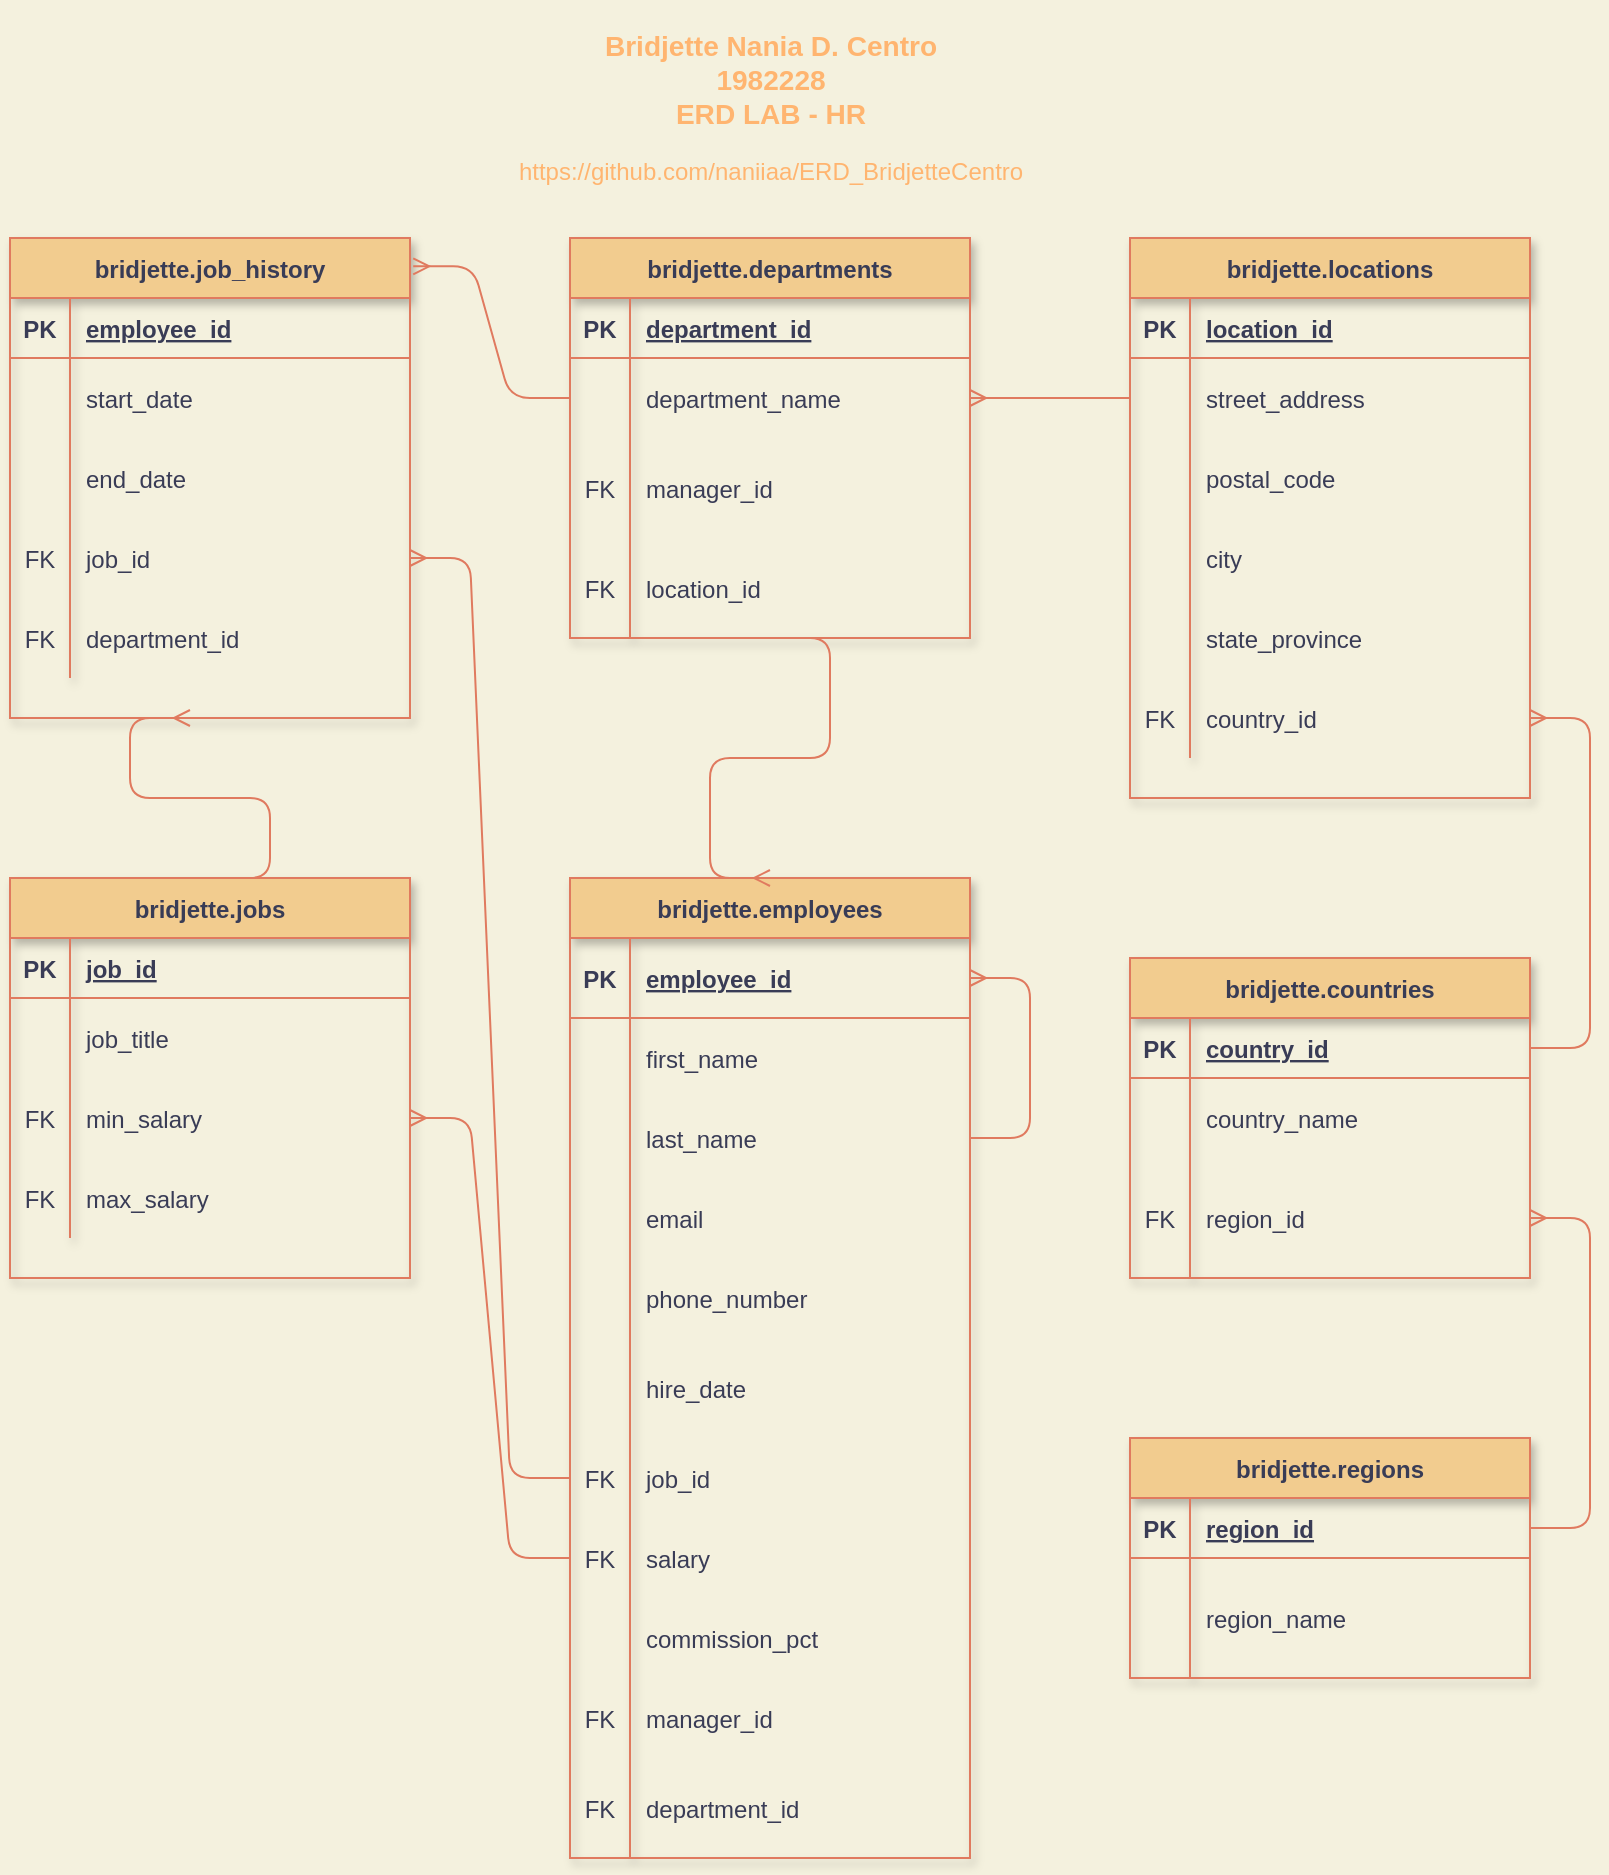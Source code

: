 <mxfile version="13.10.3" type="github">
  <diagram id="R2lEEEUBdFMjLlhIrx00" name="Page-1">
    <mxGraphModel dx="869" dy="560" grid="1" gridSize="10" guides="1" tooltips="1" connect="1" arrows="1" fold="1" page="1" pageScale="1" pageWidth="850" pageHeight="1100" background="#F4F1DE" math="0" shadow="0" extFonts="Permanent Marker^https://fonts.googleapis.com/css?family=Permanent+Marker">
      <root>
        <mxCell id="0" />
        <mxCell id="1" parent="0" />
        <mxCell id="-j8Pal5vwrXv2j625Mdl-33" value="bridjette.locations" style="shape=table;startSize=30;container=1;collapsible=1;childLayout=tableLayout;fixedRows=1;rowLines=0;fontStyle=1;align=center;resizeLast=1;shadow=1;fillColor=#F2CC8F;strokeColor=#E07A5F;fontColor=#393C56;" parent="1" vertex="1">
          <mxGeometry x="600" y="120" width="200" height="280" as="geometry" />
        </mxCell>
        <mxCell id="-j8Pal5vwrXv2j625Mdl-34" value="" style="shape=partialRectangle;collapsible=0;dropTarget=0;pointerEvents=0;fillColor=none;top=0;left=0;bottom=1;right=0;points=[[0,0.5],[1,0.5]];portConstraint=eastwest;strokeColor=#E07A5F;fontColor=#393C56;" parent="-j8Pal5vwrXv2j625Mdl-33" vertex="1">
          <mxGeometry y="30" width="200" height="30" as="geometry" />
        </mxCell>
        <mxCell id="-j8Pal5vwrXv2j625Mdl-35" value="PK" style="shape=partialRectangle;connectable=0;fillColor=none;top=0;left=0;bottom=0;right=0;fontStyle=1;overflow=hidden;strokeColor=#E07A5F;fontColor=#393C56;" parent="-j8Pal5vwrXv2j625Mdl-34" vertex="1">
          <mxGeometry width="30" height="30" as="geometry" />
        </mxCell>
        <mxCell id="-j8Pal5vwrXv2j625Mdl-36" value="location_id" style="shape=partialRectangle;connectable=0;fillColor=none;top=0;left=0;bottom=0;right=0;align=left;spacingLeft=6;fontStyle=5;overflow=hidden;strokeColor=#E07A5F;fontColor=#393C56;" parent="-j8Pal5vwrXv2j625Mdl-34" vertex="1">
          <mxGeometry x="30" width="170" height="30" as="geometry" />
        </mxCell>
        <mxCell id="-j8Pal5vwrXv2j625Mdl-37" value="" style="shape=partialRectangle;collapsible=0;dropTarget=0;pointerEvents=0;fillColor=none;top=0;left=0;bottom=0;right=0;points=[[0,0.5],[1,0.5]];portConstraint=eastwest;strokeColor=#E07A5F;fontColor=#393C56;" parent="-j8Pal5vwrXv2j625Mdl-33" vertex="1">
          <mxGeometry y="60" width="200" height="40" as="geometry" />
        </mxCell>
        <mxCell id="-j8Pal5vwrXv2j625Mdl-38" value="" style="shape=partialRectangle;connectable=0;fillColor=none;top=0;left=0;bottom=0;right=0;editable=1;overflow=hidden;strokeColor=#E07A5F;fontColor=#393C56;" parent="-j8Pal5vwrXv2j625Mdl-37" vertex="1">
          <mxGeometry width="30" height="40" as="geometry" />
        </mxCell>
        <mxCell id="-j8Pal5vwrXv2j625Mdl-39" value="street_address" style="shape=partialRectangle;connectable=0;fillColor=none;top=0;left=0;bottom=0;right=0;align=left;spacingLeft=6;overflow=hidden;strokeColor=#E07A5F;fontColor=#393C56;" parent="-j8Pal5vwrXv2j625Mdl-37" vertex="1">
          <mxGeometry x="30" width="170" height="40" as="geometry" />
        </mxCell>
        <mxCell id="-j8Pal5vwrXv2j625Mdl-40" value="" style="shape=partialRectangle;collapsible=0;dropTarget=0;pointerEvents=0;fillColor=none;top=0;left=0;bottom=0;right=0;points=[[0,0.5],[1,0.5]];portConstraint=eastwest;strokeColor=#E07A5F;fontColor=#393C56;" parent="-j8Pal5vwrXv2j625Mdl-33" vertex="1">
          <mxGeometry y="100" width="200" height="40" as="geometry" />
        </mxCell>
        <mxCell id="-j8Pal5vwrXv2j625Mdl-41" value="" style="shape=partialRectangle;connectable=0;fillColor=none;top=0;left=0;bottom=0;right=0;editable=1;overflow=hidden;strokeColor=#E07A5F;fontColor=#393C56;" parent="-j8Pal5vwrXv2j625Mdl-40" vertex="1">
          <mxGeometry width="30" height="40" as="geometry" />
        </mxCell>
        <mxCell id="-j8Pal5vwrXv2j625Mdl-42" value="postal_code" style="shape=partialRectangle;connectable=0;fillColor=none;top=0;left=0;bottom=0;right=0;align=left;spacingLeft=6;overflow=hidden;strokeColor=#E07A5F;fontColor=#393C56;" parent="-j8Pal5vwrXv2j625Mdl-40" vertex="1">
          <mxGeometry x="30" width="170" height="40" as="geometry" />
        </mxCell>
        <mxCell id="-j8Pal5vwrXv2j625Mdl-43" value="" style="shape=partialRectangle;collapsible=0;dropTarget=0;pointerEvents=0;fillColor=none;top=0;left=0;bottom=0;right=0;points=[[0,0.5],[1,0.5]];portConstraint=eastwest;strokeColor=#E07A5F;fontColor=#393C56;" parent="-j8Pal5vwrXv2j625Mdl-33" vertex="1">
          <mxGeometry y="140" width="200" height="40" as="geometry" />
        </mxCell>
        <mxCell id="-j8Pal5vwrXv2j625Mdl-44" value="" style="shape=partialRectangle;connectable=0;fillColor=none;top=0;left=0;bottom=0;right=0;editable=1;overflow=hidden;strokeColor=#E07A5F;fontColor=#393C56;" parent="-j8Pal5vwrXv2j625Mdl-43" vertex="1">
          <mxGeometry width="30" height="40" as="geometry" />
        </mxCell>
        <mxCell id="-j8Pal5vwrXv2j625Mdl-45" value="city" style="shape=partialRectangle;connectable=0;fillColor=none;top=0;left=0;bottom=0;right=0;align=left;spacingLeft=6;overflow=hidden;strokeColor=#E07A5F;fontColor=#393C56;" parent="-j8Pal5vwrXv2j625Mdl-43" vertex="1">
          <mxGeometry x="30" width="170" height="40" as="geometry" />
        </mxCell>
        <mxCell id="-j8Pal5vwrXv2j625Mdl-152" value="" style="shape=partialRectangle;collapsible=0;dropTarget=0;pointerEvents=0;fillColor=none;top=0;left=0;bottom=0;right=0;points=[[0,0.5],[1,0.5]];portConstraint=eastwest;strokeColor=#E07A5F;fontColor=#393C56;" parent="-j8Pal5vwrXv2j625Mdl-33" vertex="1">
          <mxGeometry y="180" width="200" height="40" as="geometry" />
        </mxCell>
        <mxCell id="-j8Pal5vwrXv2j625Mdl-153" value="" style="shape=partialRectangle;connectable=0;fillColor=none;top=0;left=0;bottom=0;right=0;editable=1;overflow=hidden;strokeColor=#E07A5F;fontColor=#393C56;" parent="-j8Pal5vwrXv2j625Mdl-152" vertex="1">
          <mxGeometry width="30" height="40" as="geometry" />
        </mxCell>
        <mxCell id="-j8Pal5vwrXv2j625Mdl-154" value="state_province" style="shape=partialRectangle;connectable=0;fillColor=none;top=0;left=0;bottom=0;right=0;align=left;spacingLeft=6;overflow=hidden;strokeColor=#E07A5F;fontColor=#393C56;" parent="-j8Pal5vwrXv2j625Mdl-152" vertex="1">
          <mxGeometry x="30" width="170" height="40" as="geometry" />
        </mxCell>
        <mxCell id="-j8Pal5vwrXv2j625Mdl-155" value="" style="shape=partialRectangle;collapsible=0;dropTarget=0;pointerEvents=0;fillColor=none;top=0;left=0;bottom=0;right=0;points=[[0,0.5],[1,0.5]];portConstraint=eastwest;strokeColor=#E07A5F;fontColor=#393C56;" parent="-j8Pal5vwrXv2j625Mdl-33" vertex="1">
          <mxGeometry y="220" width="200" height="40" as="geometry" />
        </mxCell>
        <mxCell id="-j8Pal5vwrXv2j625Mdl-156" value="FK" style="shape=partialRectangle;connectable=0;fillColor=none;top=0;left=0;bottom=0;right=0;editable=1;overflow=hidden;strokeColor=#E07A5F;fontColor=#393C56;" parent="-j8Pal5vwrXv2j625Mdl-155" vertex="1">
          <mxGeometry width="30" height="40" as="geometry" />
        </mxCell>
        <mxCell id="-j8Pal5vwrXv2j625Mdl-157" value="country_id" style="shape=partialRectangle;connectable=0;fillColor=none;top=0;left=0;bottom=0;right=0;align=left;spacingLeft=6;overflow=hidden;strokeColor=#E07A5F;fontColor=#393C56;" parent="-j8Pal5vwrXv2j625Mdl-155" vertex="1">
          <mxGeometry x="30" width="170" height="40" as="geometry" />
        </mxCell>
        <mxCell id="-j8Pal5vwrXv2j625Mdl-46" value="bridjette.countries" style="shape=table;startSize=30;container=1;collapsible=1;childLayout=tableLayout;fixedRows=1;rowLines=0;fontStyle=1;align=center;resizeLast=1;shadow=1;fillColor=#F2CC8F;strokeColor=#E07A5F;fontColor=#393C56;" parent="1" vertex="1">
          <mxGeometry x="600" y="480" width="200" height="160" as="geometry" />
        </mxCell>
        <mxCell id="-j8Pal5vwrXv2j625Mdl-47" value="" style="shape=partialRectangle;collapsible=0;dropTarget=0;pointerEvents=0;fillColor=none;top=0;left=0;bottom=1;right=0;points=[[0,0.5],[1,0.5]];portConstraint=eastwest;strokeColor=#E07A5F;fontColor=#393C56;" parent="-j8Pal5vwrXv2j625Mdl-46" vertex="1">
          <mxGeometry y="30" width="200" height="30" as="geometry" />
        </mxCell>
        <mxCell id="-j8Pal5vwrXv2j625Mdl-48" value="PK" style="shape=partialRectangle;connectable=0;fillColor=none;top=0;left=0;bottom=0;right=0;fontStyle=1;overflow=hidden;strokeColor=#E07A5F;fontColor=#393C56;" parent="-j8Pal5vwrXv2j625Mdl-47" vertex="1">
          <mxGeometry width="30" height="30" as="geometry" />
        </mxCell>
        <mxCell id="-j8Pal5vwrXv2j625Mdl-49" value="country_id" style="shape=partialRectangle;connectable=0;fillColor=none;top=0;left=0;bottom=0;right=0;align=left;spacingLeft=6;fontStyle=5;overflow=hidden;strokeColor=#E07A5F;fontColor=#393C56;" parent="-j8Pal5vwrXv2j625Mdl-47" vertex="1">
          <mxGeometry x="30" width="170" height="30" as="geometry" />
        </mxCell>
        <mxCell id="-j8Pal5vwrXv2j625Mdl-50" value="" style="shape=partialRectangle;collapsible=0;dropTarget=0;pointerEvents=0;fillColor=none;top=0;left=0;bottom=0;right=0;points=[[0,0.5],[1,0.5]];portConstraint=eastwest;strokeColor=#E07A5F;fontColor=#393C56;" parent="-j8Pal5vwrXv2j625Mdl-46" vertex="1">
          <mxGeometry y="60" width="200" height="40" as="geometry" />
        </mxCell>
        <mxCell id="-j8Pal5vwrXv2j625Mdl-51" value="" style="shape=partialRectangle;connectable=0;fillColor=none;top=0;left=0;bottom=0;right=0;editable=1;overflow=hidden;strokeColor=#E07A5F;fontColor=#393C56;" parent="-j8Pal5vwrXv2j625Mdl-50" vertex="1">
          <mxGeometry width="30" height="40" as="geometry" />
        </mxCell>
        <mxCell id="-j8Pal5vwrXv2j625Mdl-52" value="country_name" style="shape=partialRectangle;connectable=0;fillColor=none;top=0;left=0;bottom=0;right=0;align=left;spacingLeft=6;overflow=hidden;strokeColor=#E07A5F;fontColor=#393C56;" parent="-j8Pal5vwrXv2j625Mdl-50" vertex="1">
          <mxGeometry x="30" width="170" height="40" as="geometry" />
        </mxCell>
        <mxCell id="-j8Pal5vwrXv2j625Mdl-53" value="" style="shape=partialRectangle;collapsible=0;dropTarget=0;pointerEvents=0;fillColor=none;top=0;left=0;bottom=0;right=0;points=[[0,0.5],[1,0.5]];portConstraint=eastwest;strokeColor=#E07A5F;fontColor=#393C56;" parent="-j8Pal5vwrXv2j625Mdl-46" vertex="1">
          <mxGeometry y="100" width="200" height="60" as="geometry" />
        </mxCell>
        <mxCell id="-j8Pal5vwrXv2j625Mdl-54" value="FK" style="shape=partialRectangle;connectable=0;fillColor=none;top=0;left=0;bottom=0;right=0;editable=1;overflow=hidden;strokeColor=#E07A5F;fontColor=#393C56;" parent="-j8Pal5vwrXv2j625Mdl-53" vertex="1">
          <mxGeometry width="30" height="60" as="geometry" />
        </mxCell>
        <mxCell id="-j8Pal5vwrXv2j625Mdl-55" value="region_id" style="shape=partialRectangle;connectable=0;fillColor=none;top=0;left=0;bottom=0;right=0;align=left;spacingLeft=6;overflow=hidden;strokeColor=#E07A5F;fontColor=#393C56;" parent="-j8Pal5vwrXv2j625Mdl-53" vertex="1">
          <mxGeometry x="30" width="170" height="60" as="geometry" />
        </mxCell>
        <mxCell id="-j8Pal5vwrXv2j625Mdl-59" value="bridjette.regions" style="shape=table;startSize=30;container=1;collapsible=1;childLayout=tableLayout;fixedRows=1;rowLines=0;fontStyle=1;align=center;resizeLast=1;shadow=1;fillColor=#F2CC8F;strokeColor=#E07A5F;fontColor=#393C56;" parent="1" vertex="1">
          <mxGeometry x="600" y="720" width="200" height="120" as="geometry" />
        </mxCell>
        <mxCell id="-j8Pal5vwrXv2j625Mdl-60" value="" style="shape=partialRectangle;collapsible=0;dropTarget=0;pointerEvents=0;fillColor=none;top=0;left=0;bottom=1;right=0;points=[[0,0.5],[1,0.5]];portConstraint=eastwest;strokeColor=#E07A5F;fontColor=#393C56;" parent="-j8Pal5vwrXv2j625Mdl-59" vertex="1">
          <mxGeometry y="30" width="200" height="30" as="geometry" />
        </mxCell>
        <mxCell id="-j8Pal5vwrXv2j625Mdl-61" value="PK" style="shape=partialRectangle;connectable=0;fillColor=none;top=0;left=0;bottom=0;right=0;fontStyle=1;overflow=hidden;strokeColor=#E07A5F;fontColor=#393C56;" parent="-j8Pal5vwrXv2j625Mdl-60" vertex="1">
          <mxGeometry width="30" height="30" as="geometry" />
        </mxCell>
        <mxCell id="-j8Pal5vwrXv2j625Mdl-62" value="region_id" style="shape=partialRectangle;connectable=0;fillColor=none;top=0;left=0;bottom=0;right=0;align=left;spacingLeft=6;fontStyle=5;overflow=hidden;strokeColor=#E07A5F;fontColor=#393C56;" parent="-j8Pal5vwrXv2j625Mdl-60" vertex="1">
          <mxGeometry x="30" width="170" height="30" as="geometry" />
        </mxCell>
        <mxCell id="-j8Pal5vwrXv2j625Mdl-63" value="" style="shape=partialRectangle;collapsible=0;dropTarget=0;pointerEvents=0;fillColor=none;top=0;left=0;bottom=0;right=0;points=[[0,0.5],[1,0.5]];portConstraint=eastwest;strokeColor=#E07A5F;fontColor=#393C56;" parent="-j8Pal5vwrXv2j625Mdl-59" vertex="1">
          <mxGeometry y="60" width="200" height="60" as="geometry" />
        </mxCell>
        <mxCell id="-j8Pal5vwrXv2j625Mdl-64" value="" style="shape=partialRectangle;connectable=0;fillColor=none;top=0;left=0;bottom=0;right=0;editable=1;overflow=hidden;strokeColor=#E07A5F;fontColor=#393C56;" parent="-j8Pal5vwrXv2j625Mdl-63" vertex="1">
          <mxGeometry width="30" height="60" as="geometry" />
        </mxCell>
        <mxCell id="-j8Pal5vwrXv2j625Mdl-65" value="region_name" style="shape=partialRectangle;connectable=0;fillColor=none;top=0;left=0;bottom=0;right=0;align=left;spacingLeft=6;overflow=hidden;strokeColor=#E07A5F;fontColor=#393C56;" parent="-j8Pal5vwrXv2j625Mdl-63" vertex="1">
          <mxGeometry x="30" width="170" height="60" as="geometry" />
        </mxCell>
        <mxCell id="-j8Pal5vwrXv2j625Mdl-72" value="bridjette.job_history" style="shape=table;startSize=30;container=1;collapsible=1;childLayout=tableLayout;fixedRows=1;rowLines=0;fontStyle=1;align=center;resizeLast=1;shadow=1;fillColor=#F2CC8F;strokeColor=#E07A5F;fontColor=#393C56;" parent="1" vertex="1">
          <mxGeometry x="40" y="120" width="200" height="240" as="geometry" />
        </mxCell>
        <mxCell id="-j8Pal5vwrXv2j625Mdl-73" value="" style="shape=partialRectangle;collapsible=0;dropTarget=0;pointerEvents=0;fillColor=none;top=0;left=0;bottom=1;right=0;points=[[0,0.5],[1,0.5]];portConstraint=eastwest;strokeColor=#E07A5F;fontColor=#393C56;" parent="-j8Pal5vwrXv2j625Mdl-72" vertex="1">
          <mxGeometry y="30" width="200" height="30" as="geometry" />
        </mxCell>
        <mxCell id="-j8Pal5vwrXv2j625Mdl-74" value="PK" style="shape=partialRectangle;connectable=0;fillColor=none;top=0;left=0;bottom=0;right=0;fontStyle=1;overflow=hidden;strokeColor=#E07A5F;fontColor=#393C56;" parent="-j8Pal5vwrXv2j625Mdl-73" vertex="1">
          <mxGeometry width="30" height="30" as="geometry" />
        </mxCell>
        <mxCell id="-j8Pal5vwrXv2j625Mdl-75" value="employee_id" style="shape=partialRectangle;connectable=0;fillColor=none;top=0;left=0;bottom=0;right=0;align=left;spacingLeft=6;fontStyle=5;overflow=hidden;strokeColor=#E07A5F;fontColor=#393C56;" parent="-j8Pal5vwrXv2j625Mdl-73" vertex="1">
          <mxGeometry x="30" width="170" height="30" as="geometry" />
        </mxCell>
        <mxCell id="-j8Pal5vwrXv2j625Mdl-76" value="" style="shape=partialRectangle;collapsible=0;dropTarget=0;pointerEvents=0;fillColor=none;top=0;left=0;bottom=0;right=0;points=[[0,0.5],[1,0.5]];portConstraint=eastwest;strokeColor=#E07A5F;fontColor=#393C56;" parent="-j8Pal5vwrXv2j625Mdl-72" vertex="1">
          <mxGeometry y="60" width="200" height="40" as="geometry" />
        </mxCell>
        <mxCell id="-j8Pal5vwrXv2j625Mdl-77" value="" style="shape=partialRectangle;connectable=0;fillColor=none;top=0;left=0;bottom=0;right=0;editable=1;overflow=hidden;strokeColor=#E07A5F;fontColor=#393C56;" parent="-j8Pal5vwrXv2j625Mdl-76" vertex="1">
          <mxGeometry width="30" height="40" as="geometry" />
        </mxCell>
        <mxCell id="-j8Pal5vwrXv2j625Mdl-78" value="start_date" style="shape=partialRectangle;connectable=0;fillColor=none;top=0;left=0;bottom=0;right=0;align=left;spacingLeft=6;overflow=hidden;strokeColor=#E07A5F;fontColor=#393C56;" parent="-j8Pal5vwrXv2j625Mdl-76" vertex="1">
          <mxGeometry x="30" width="170" height="40" as="geometry" />
        </mxCell>
        <mxCell id="-j8Pal5vwrXv2j625Mdl-79" value="" style="shape=partialRectangle;collapsible=0;dropTarget=0;pointerEvents=0;fillColor=none;top=0;left=0;bottom=0;right=0;points=[[0,0.5],[1,0.5]];portConstraint=eastwest;strokeColor=#E07A5F;fontColor=#393C56;" parent="-j8Pal5vwrXv2j625Mdl-72" vertex="1">
          <mxGeometry y="100" width="200" height="40" as="geometry" />
        </mxCell>
        <mxCell id="-j8Pal5vwrXv2j625Mdl-80" value="" style="shape=partialRectangle;connectable=0;fillColor=none;top=0;left=0;bottom=0;right=0;editable=1;overflow=hidden;strokeColor=#E07A5F;fontColor=#393C56;" parent="-j8Pal5vwrXv2j625Mdl-79" vertex="1">
          <mxGeometry width="30" height="40" as="geometry" />
        </mxCell>
        <mxCell id="-j8Pal5vwrXv2j625Mdl-81" value="end_date" style="shape=partialRectangle;connectable=0;fillColor=none;top=0;left=0;bottom=0;right=0;align=left;spacingLeft=6;overflow=hidden;strokeColor=#E07A5F;fontColor=#393C56;" parent="-j8Pal5vwrXv2j625Mdl-79" vertex="1">
          <mxGeometry x="30" width="170" height="40" as="geometry" />
        </mxCell>
        <mxCell id="-j8Pal5vwrXv2j625Mdl-82" value="" style="shape=partialRectangle;collapsible=0;dropTarget=0;pointerEvents=0;fillColor=none;top=0;left=0;bottom=0;right=0;points=[[0,0.5],[1,0.5]];portConstraint=eastwest;strokeColor=#E07A5F;fontColor=#393C56;" parent="-j8Pal5vwrXv2j625Mdl-72" vertex="1">
          <mxGeometry y="140" width="200" height="40" as="geometry" />
        </mxCell>
        <mxCell id="-j8Pal5vwrXv2j625Mdl-83" value="FK" style="shape=partialRectangle;connectable=0;fillColor=none;top=0;left=0;bottom=0;right=0;editable=1;overflow=hidden;strokeColor=#E07A5F;fontColor=#393C56;" parent="-j8Pal5vwrXv2j625Mdl-82" vertex="1">
          <mxGeometry width="30" height="40" as="geometry" />
        </mxCell>
        <mxCell id="-j8Pal5vwrXv2j625Mdl-84" value="job_id" style="shape=partialRectangle;connectable=0;fillColor=none;top=0;left=0;bottom=0;right=0;align=left;spacingLeft=6;overflow=hidden;strokeColor=#E07A5F;fontColor=#393C56;" parent="-j8Pal5vwrXv2j625Mdl-82" vertex="1">
          <mxGeometry x="30" width="170" height="40" as="geometry" />
        </mxCell>
        <mxCell id="-j8Pal5vwrXv2j625Mdl-139" value="" style="shape=partialRectangle;collapsible=0;dropTarget=0;pointerEvents=0;fillColor=none;top=0;left=0;bottom=0;right=0;points=[[0,0.5],[1,0.5]];portConstraint=eastwest;strokeColor=#E07A5F;fontColor=#393C56;" parent="-j8Pal5vwrXv2j625Mdl-72" vertex="1">
          <mxGeometry y="180" width="200" height="40" as="geometry" />
        </mxCell>
        <mxCell id="-j8Pal5vwrXv2j625Mdl-140" value="FK" style="shape=partialRectangle;connectable=0;fillColor=none;top=0;left=0;bottom=0;right=0;editable=1;overflow=hidden;strokeColor=#E07A5F;fontColor=#393C56;" parent="-j8Pal5vwrXv2j625Mdl-139" vertex="1">
          <mxGeometry width="30" height="40" as="geometry" />
        </mxCell>
        <mxCell id="-j8Pal5vwrXv2j625Mdl-141" value="department_id" style="shape=partialRectangle;connectable=0;fillColor=none;top=0;left=0;bottom=0;right=0;align=left;spacingLeft=6;overflow=hidden;strokeColor=#E07A5F;fontColor=#393C56;" parent="-j8Pal5vwrXv2j625Mdl-139" vertex="1">
          <mxGeometry x="30" width="170" height="40" as="geometry" />
        </mxCell>
        <mxCell id="-j8Pal5vwrXv2j625Mdl-85" value="bridjette.employees" style="shape=table;startSize=30;container=1;collapsible=1;childLayout=tableLayout;fixedRows=1;rowLines=0;fontStyle=1;align=center;resizeLast=1;shadow=1;fillColor=#F2CC8F;strokeColor=#E07A5F;fontColor=#393C56;" parent="1" vertex="1">
          <mxGeometry x="320" y="440" width="200" height="490" as="geometry" />
        </mxCell>
        <mxCell id="-j8Pal5vwrXv2j625Mdl-86" value="" style="shape=partialRectangle;collapsible=0;dropTarget=0;pointerEvents=0;fillColor=none;top=0;left=0;bottom=1;right=0;points=[[0,0.5],[1,0.5]];portConstraint=eastwest;strokeColor=#E07A5F;fontColor=#393C56;" parent="-j8Pal5vwrXv2j625Mdl-85" vertex="1">
          <mxGeometry y="30" width="200" height="40" as="geometry" />
        </mxCell>
        <mxCell id="-j8Pal5vwrXv2j625Mdl-87" value="PK" style="shape=partialRectangle;connectable=0;fillColor=none;top=0;left=0;bottom=0;right=0;fontStyle=1;overflow=hidden;strokeColor=#E07A5F;fontColor=#393C56;" parent="-j8Pal5vwrXv2j625Mdl-86" vertex="1">
          <mxGeometry width="30" height="40" as="geometry" />
        </mxCell>
        <mxCell id="-j8Pal5vwrXv2j625Mdl-88" value="employee_id" style="shape=partialRectangle;connectable=0;fillColor=none;top=0;left=0;bottom=0;right=0;align=left;spacingLeft=6;fontStyle=5;overflow=hidden;strokeColor=#E07A5F;fontColor=#393C56;" parent="-j8Pal5vwrXv2j625Mdl-86" vertex="1">
          <mxGeometry x="30" width="170" height="40" as="geometry" />
        </mxCell>
        <mxCell id="-j8Pal5vwrXv2j625Mdl-89" value="" style="shape=partialRectangle;collapsible=0;dropTarget=0;pointerEvents=0;fillColor=none;top=0;left=0;bottom=0;right=0;points=[[0,0.5],[1,0.5]];portConstraint=eastwest;strokeColor=#E07A5F;fontColor=#393C56;" parent="-j8Pal5vwrXv2j625Mdl-85" vertex="1">
          <mxGeometry y="70" width="200" height="40" as="geometry" />
        </mxCell>
        <mxCell id="-j8Pal5vwrXv2j625Mdl-90" value="" style="shape=partialRectangle;connectable=0;fillColor=none;top=0;left=0;bottom=0;right=0;editable=1;overflow=hidden;strokeColor=#E07A5F;fontColor=#393C56;" parent="-j8Pal5vwrXv2j625Mdl-89" vertex="1">
          <mxGeometry width="30" height="40" as="geometry" />
        </mxCell>
        <mxCell id="-j8Pal5vwrXv2j625Mdl-91" value="first_name" style="shape=partialRectangle;connectable=0;fillColor=none;top=0;left=0;bottom=0;right=0;align=left;spacingLeft=6;overflow=hidden;strokeColor=#E07A5F;fontColor=#393C56;" parent="-j8Pal5vwrXv2j625Mdl-89" vertex="1">
          <mxGeometry x="30" width="170" height="40" as="geometry" />
        </mxCell>
        <mxCell id="-j8Pal5vwrXv2j625Mdl-92" value="" style="shape=partialRectangle;collapsible=0;dropTarget=0;pointerEvents=0;fillColor=none;top=0;left=0;bottom=0;right=0;points=[[0,0.5],[1,0.5]];portConstraint=eastwest;strokeColor=#E07A5F;fontColor=#393C56;" parent="-j8Pal5vwrXv2j625Mdl-85" vertex="1">
          <mxGeometry y="110" width="200" height="40" as="geometry" />
        </mxCell>
        <mxCell id="-j8Pal5vwrXv2j625Mdl-93" value="" style="shape=partialRectangle;connectable=0;fillColor=none;top=0;left=0;bottom=0;right=0;editable=1;overflow=hidden;strokeColor=#E07A5F;fontColor=#393C56;" parent="-j8Pal5vwrXv2j625Mdl-92" vertex="1">
          <mxGeometry width="30" height="40" as="geometry" />
        </mxCell>
        <mxCell id="-j8Pal5vwrXv2j625Mdl-94" value="last_name" style="shape=partialRectangle;connectable=0;fillColor=none;top=0;left=0;bottom=0;right=0;align=left;spacingLeft=6;overflow=hidden;strokeColor=#E07A5F;fontColor=#393C56;" parent="-j8Pal5vwrXv2j625Mdl-92" vertex="1">
          <mxGeometry x="30" width="170" height="40" as="geometry" />
        </mxCell>
        <mxCell id="-j8Pal5vwrXv2j625Mdl-95" value="" style="shape=partialRectangle;collapsible=0;dropTarget=0;pointerEvents=0;fillColor=none;top=0;left=0;bottom=0;right=0;points=[[0,0.5],[1,0.5]];portConstraint=eastwest;strokeColor=#E07A5F;fontColor=#393C56;" parent="-j8Pal5vwrXv2j625Mdl-85" vertex="1">
          <mxGeometry y="150" width="200" height="40" as="geometry" />
        </mxCell>
        <mxCell id="-j8Pal5vwrXv2j625Mdl-96" value="" style="shape=partialRectangle;connectable=0;fillColor=none;top=0;left=0;bottom=0;right=0;editable=1;overflow=hidden;strokeColor=#E07A5F;fontColor=#393C56;" parent="-j8Pal5vwrXv2j625Mdl-95" vertex="1">
          <mxGeometry width="30" height="40" as="geometry" />
        </mxCell>
        <mxCell id="-j8Pal5vwrXv2j625Mdl-97" value="email" style="shape=partialRectangle;connectable=0;fillColor=none;top=0;left=0;bottom=0;right=0;align=left;spacingLeft=6;overflow=hidden;strokeColor=#E07A5F;fontColor=#393C56;" parent="-j8Pal5vwrXv2j625Mdl-95" vertex="1">
          <mxGeometry x="30" width="170" height="40" as="geometry" />
        </mxCell>
        <mxCell id="-j8Pal5vwrXv2j625Mdl-158" value="" style="shape=partialRectangle;collapsible=0;dropTarget=0;pointerEvents=0;fillColor=none;top=0;left=0;bottom=0;right=0;points=[[0,0.5],[1,0.5]];portConstraint=eastwest;strokeColor=#E07A5F;fontColor=#393C56;" parent="-j8Pal5vwrXv2j625Mdl-85" vertex="1">
          <mxGeometry y="190" width="200" height="40" as="geometry" />
        </mxCell>
        <mxCell id="-j8Pal5vwrXv2j625Mdl-159" value="" style="shape=partialRectangle;connectable=0;fillColor=none;top=0;left=0;bottom=0;right=0;editable=1;overflow=hidden;strokeColor=#E07A5F;fontColor=#393C56;" parent="-j8Pal5vwrXv2j625Mdl-158" vertex="1">
          <mxGeometry width="30" height="40" as="geometry" />
        </mxCell>
        <mxCell id="-j8Pal5vwrXv2j625Mdl-160" value="phone_number" style="shape=partialRectangle;connectable=0;fillColor=none;top=0;left=0;bottom=0;right=0;align=left;spacingLeft=6;overflow=hidden;strokeColor=#E07A5F;fontColor=#393C56;" parent="-j8Pal5vwrXv2j625Mdl-158" vertex="1">
          <mxGeometry x="30" width="170" height="40" as="geometry" />
        </mxCell>
        <mxCell id="-j8Pal5vwrXv2j625Mdl-177" value="" style="shape=partialRectangle;collapsible=0;dropTarget=0;pointerEvents=0;fillColor=none;top=0;left=0;bottom=0;right=0;points=[[0,0.5],[1,0.5]];portConstraint=eastwest;strokeColor=#E07A5F;fontColor=#393C56;" parent="-j8Pal5vwrXv2j625Mdl-85" vertex="1">
          <mxGeometry y="230" width="200" height="50" as="geometry" />
        </mxCell>
        <mxCell id="-j8Pal5vwrXv2j625Mdl-178" value="" style="shape=partialRectangle;connectable=0;fillColor=none;top=0;left=0;bottom=0;right=0;editable=1;overflow=hidden;strokeColor=#E07A5F;fontColor=#393C56;" parent="-j8Pal5vwrXv2j625Mdl-177" vertex="1">
          <mxGeometry width="30" height="50" as="geometry" />
        </mxCell>
        <mxCell id="-j8Pal5vwrXv2j625Mdl-179" value="hire_date" style="shape=partialRectangle;connectable=0;fillColor=none;top=0;left=0;bottom=0;right=0;align=left;spacingLeft=6;overflow=hidden;strokeColor=#E07A5F;fontColor=#393C56;" parent="-j8Pal5vwrXv2j625Mdl-177" vertex="1">
          <mxGeometry x="30" width="170" height="50" as="geometry" />
        </mxCell>
        <mxCell id="-j8Pal5vwrXv2j625Mdl-180" value="" style="shape=partialRectangle;collapsible=0;dropTarget=0;pointerEvents=0;fillColor=none;top=0;left=0;bottom=0;right=0;points=[[0,0.5],[1,0.5]];portConstraint=eastwest;strokeColor=#E07A5F;fontColor=#393C56;" parent="-j8Pal5vwrXv2j625Mdl-85" vertex="1">
          <mxGeometry y="280" width="200" height="40" as="geometry" />
        </mxCell>
        <mxCell id="-j8Pal5vwrXv2j625Mdl-181" value="FK" style="shape=partialRectangle;connectable=0;fillColor=none;top=0;left=0;bottom=0;right=0;editable=1;overflow=hidden;strokeColor=#E07A5F;fontColor=#393C56;" parent="-j8Pal5vwrXv2j625Mdl-180" vertex="1">
          <mxGeometry width="30" height="40" as="geometry" />
        </mxCell>
        <mxCell id="-j8Pal5vwrXv2j625Mdl-182" value="job_id" style="shape=partialRectangle;connectable=0;fillColor=none;top=0;left=0;bottom=0;right=0;align=left;spacingLeft=6;overflow=hidden;strokeColor=#E07A5F;fontColor=#393C56;" parent="-j8Pal5vwrXv2j625Mdl-180" vertex="1">
          <mxGeometry x="30" width="170" height="40" as="geometry" />
        </mxCell>
        <mxCell id="-j8Pal5vwrXv2j625Mdl-183" value="" style="shape=partialRectangle;collapsible=0;dropTarget=0;pointerEvents=0;fillColor=none;top=0;left=0;bottom=0;right=0;points=[[0,0.5],[1,0.5]];portConstraint=eastwest;strokeColor=#E07A5F;fontColor=#393C56;" parent="-j8Pal5vwrXv2j625Mdl-85" vertex="1">
          <mxGeometry y="320" width="200" height="40" as="geometry" />
        </mxCell>
        <mxCell id="-j8Pal5vwrXv2j625Mdl-184" value="FK" style="shape=partialRectangle;connectable=0;fillColor=none;top=0;left=0;bottom=0;right=0;editable=1;overflow=hidden;strokeColor=#E07A5F;fontColor=#393C56;" parent="-j8Pal5vwrXv2j625Mdl-183" vertex="1">
          <mxGeometry width="30" height="40" as="geometry" />
        </mxCell>
        <mxCell id="-j8Pal5vwrXv2j625Mdl-185" value="salary" style="shape=partialRectangle;connectable=0;fillColor=none;top=0;left=0;bottom=0;right=0;align=left;spacingLeft=6;overflow=hidden;strokeColor=#E07A5F;fontColor=#393C56;" parent="-j8Pal5vwrXv2j625Mdl-183" vertex="1">
          <mxGeometry x="30" width="170" height="40" as="geometry" />
        </mxCell>
        <mxCell id="-j8Pal5vwrXv2j625Mdl-186" value="" style="shape=partialRectangle;collapsible=0;dropTarget=0;pointerEvents=0;fillColor=none;top=0;left=0;bottom=0;right=0;points=[[0,0.5],[1,0.5]];portConstraint=eastwest;strokeColor=#E07A5F;fontColor=#393C56;" parent="-j8Pal5vwrXv2j625Mdl-85" vertex="1">
          <mxGeometry y="360" width="200" height="40" as="geometry" />
        </mxCell>
        <mxCell id="-j8Pal5vwrXv2j625Mdl-187" value="" style="shape=partialRectangle;connectable=0;fillColor=none;top=0;left=0;bottom=0;right=0;editable=1;overflow=hidden;strokeColor=#E07A5F;fontColor=#393C56;" parent="-j8Pal5vwrXv2j625Mdl-186" vertex="1">
          <mxGeometry width="30" height="40" as="geometry" />
        </mxCell>
        <mxCell id="-j8Pal5vwrXv2j625Mdl-188" value="commission_pct" style="shape=partialRectangle;connectable=0;fillColor=none;top=0;left=0;bottom=0;right=0;align=left;spacingLeft=6;overflow=hidden;strokeColor=#E07A5F;fontColor=#393C56;" parent="-j8Pal5vwrXv2j625Mdl-186" vertex="1">
          <mxGeometry x="30" width="170" height="40" as="geometry" />
        </mxCell>
        <mxCell id="-j8Pal5vwrXv2j625Mdl-189" value="" style="shape=partialRectangle;collapsible=0;dropTarget=0;pointerEvents=0;fillColor=none;top=0;left=0;bottom=0;right=0;points=[[0,0.5],[1,0.5]];portConstraint=eastwest;strokeColor=#E07A5F;fontColor=#393C56;" parent="-j8Pal5vwrXv2j625Mdl-85" vertex="1">
          <mxGeometry y="400" width="200" height="40" as="geometry" />
        </mxCell>
        <mxCell id="-j8Pal5vwrXv2j625Mdl-190" value="FK" style="shape=partialRectangle;connectable=0;fillColor=none;top=0;left=0;bottom=0;right=0;editable=1;overflow=hidden;strokeColor=#E07A5F;fontColor=#393C56;" parent="-j8Pal5vwrXv2j625Mdl-189" vertex="1">
          <mxGeometry width="30" height="40" as="geometry" />
        </mxCell>
        <mxCell id="-j8Pal5vwrXv2j625Mdl-191" value="manager_id" style="shape=partialRectangle;connectable=0;fillColor=none;top=0;left=0;bottom=0;right=0;align=left;spacingLeft=6;overflow=hidden;strokeColor=#E07A5F;fontColor=#393C56;" parent="-j8Pal5vwrXv2j625Mdl-189" vertex="1">
          <mxGeometry x="30" width="170" height="40" as="geometry" />
        </mxCell>
        <mxCell id="-j8Pal5vwrXv2j625Mdl-192" value="" style="shape=partialRectangle;collapsible=0;dropTarget=0;pointerEvents=0;fillColor=none;top=0;left=0;bottom=0;right=0;points=[[0,0.5],[1,0.5]];portConstraint=eastwest;strokeColor=#E07A5F;fontColor=#393C56;" parent="-j8Pal5vwrXv2j625Mdl-85" vertex="1">
          <mxGeometry y="440" width="200" height="50" as="geometry" />
        </mxCell>
        <mxCell id="-j8Pal5vwrXv2j625Mdl-193" value="FK" style="shape=partialRectangle;connectable=0;fillColor=none;top=0;left=0;bottom=0;right=0;editable=1;overflow=hidden;strokeColor=#E07A5F;fontColor=#393C56;" parent="-j8Pal5vwrXv2j625Mdl-192" vertex="1">
          <mxGeometry width="30" height="50" as="geometry" />
        </mxCell>
        <mxCell id="-j8Pal5vwrXv2j625Mdl-194" value="department_id" style="shape=partialRectangle;connectable=0;fillColor=none;top=0;left=0;bottom=0;right=0;align=left;spacingLeft=6;overflow=hidden;strokeColor=#E07A5F;fontColor=#393C56;" parent="-j8Pal5vwrXv2j625Mdl-192" vertex="1">
          <mxGeometry x="30" width="170" height="50" as="geometry" />
        </mxCell>
        <mxCell id="-j8Pal5vwrXv2j625Mdl-230" value="" style="edgeStyle=entityRelationEdgeStyle;fontSize=12;html=1;endArrow=ERmany;exitX=1;exitY=0.5;exitDx=0;exitDy=0;entryX=1;entryY=0.5;entryDx=0;entryDy=0;strokeColor=#E07A5F;fontColor=#393C56;labelBackgroundColor=#F4F1DE;" parent="-j8Pal5vwrXv2j625Mdl-85" source="-j8Pal5vwrXv2j625Mdl-92" target="-j8Pal5vwrXv2j625Mdl-86" edge="1">
          <mxGeometry width="100" height="100" relative="1" as="geometry">
            <mxPoint x="120" y="170" as="sourcePoint" />
            <mxPoint x="220" y="70" as="targetPoint" />
          </mxGeometry>
        </mxCell>
        <mxCell id="-j8Pal5vwrXv2j625Mdl-98" value="bridjette.departments" style="shape=table;startSize=30;container=1;collapsible=1;childLayout=tableLayout;fixedRows=1;rowLines=0;fontStyle=1;align=center;resizeLast=1;shadow=1;fillColor=#F2CC8F;strokeColor=#E07A5F;fontColor=#393C56;" parent="1" vertex="1">
          <mxGeometry x="320" y="120" width="200" height="200" as="geometry" />
        </mxCell>
        <mxCell id="-j8Pal5vwrXv2j625Mdl-99" value="" style="shape=partialRectangle;collapsible=0;dropTarget=0;pointerEvents=0;fillColor=none;top=0;left=0;bottom=1;right=0;points=[[0,0.5],[1,0.5]];portConstraint=eastwest;strokeColor=#E07A5F;fontColor=#393C56;" parent="-j8Pal5vwrXv2j625Mdl-98" vertex="1">
          <mxGeometry y="30" width="200" height="30" as="geometry" />
        </mxCell>
        <mxCell id="-j8Pal5vwrXv2j625Mdl-100" value="PK" style="shape=partialRectangle;connectable=0;fillColor=none;top=0;left=0;bottom=0;right=0;fontStyle=1;overflow=hidden;strokeColor=#E07A5F;fontColor=#393C56;" parent="-j8Pal5vwrXv2j625Mdl-99" vertex="1">
          <mxGeometry width="30" height="30" as="geometry" />
        </mxCell>
        <mxCell id="-j8Pal5vwrXv2j625Mdl-101" value="department_id" style="shape=partialRectangle;connectable=0;fillColor=none;top=0;left=0;bottom=0;right=0;align=left;spacingLeft=6;fontStyle=5;overflow=hidden;strokeColor=#E07A5F;fontColor=#393C56;" parent="-j8Pal5vwrXv2j625Mdl-99" vertex="1">
          <mxGeometry x="30" width="170" height="30" as="geometry" />
        </mxCell>
        <mxCell id="-j8Pal5vwrXv2j625Mdl-102" value="" style="shape=partialRectangle;collapsible=0;dropTarget=0;pointerEvents=0;fillColor=none;top=0;left=0;bottom=0;right=0;points=[[0,0.5],[1,0.5]];portConstraint=eastwest;strokeColor=#E07A5F;fontColor=#393C56;" parent="-j8Pal5vwrXv2j625Mdl-98" vertex="1">
          <mxGeometry y="60" width="200" height="40" as="geometry" />
        </mxCell>
        <mxCell id="-j8Pal5vwrXv2j625Mdl-103" value="" style="shape=partialRectangle;connectable=0;fillColor=none;top=0;left=0;bottom=0;right=0;editable=1;overflow=hidden;strokeColor=#E07A5F;fontColor=#393C56;" parent="-j8Pal5vwrXv2j625Mdl-102" vertex="1">
          <mxGeometry width="30" height="40" as="geometry" />
        </mxCell>
        <mxCell id="-j8Pal5vwrXv2j625Mdl-104" value="department_name" style="shape=partialRectangle;connectable=0;fillColor=none;top=0;left=0;bottom=0;right=0;align=left;spacingLeft=6;overflow=hidden;strokeColor=#E07A5F;fontColor=#393C56;" parent="-j8Pal5vwrXv2j625Mdl-102" vertex="1">
          <mxGeometry x="30" width="170" height="40" as="geometry" />
        </mxCell>
        <mxCell id="-j8Pal5vwrXv2j625Mdl-105" value="" style="shape=partialRectangle;collapsible=0;dropTarget=0;pointerEvents=0;fillColor=none;top=0;left=0;bottom=0;right=0;points=[[0,0.5],[1,0.5]];portConstraint=eastwest;strokeColor=#E07A5F;fontColor=#393C56;" parent="-j8Pal5vwrXv2j625Mdl-98" vertex="1">
          <mxGeometry y="100" width="200" height="50" as="geometry" />
        </mxCell>
        <mxCell id="-j8Pal5vwrXv2j625Mdl-106" value="FK" style="shape=partialRectangle;connectable=0;fillColor=none;top=0;left=0;bottom=0;right=0;editable=1;overflow=hidden;strokeColor=#E07A5F;fontColor=#393C56;" parent="-j8Pal5vwrXv2j625Mdl-105" vertex="1">
          <mxGeometry width="30" height="50" as="geometry" />
        </mxCell>
        <mxCell id="-j8Pal5vwrXv2j625Mdl-107" value="manager_id" style="shape=partialRectangle;connectable=0;fillColor=none;top=0;left=0;bottom=0;right=0;align=left;spacingLeft=6;overflow=hidden;strokeColor=#E07A5F;fontColor=#393C56;" parent="-j8Pal5vwrXv2j625Mdl-105" vertex="1">
          <mxGeometry x="30" width="170" height="50" as="geometry" />
        </mxCell>
        <mxCell id="-j8Pal5vwrXv2j625Mdl-108" value="" style="shape=partialRectangle;collapsible=0;dropTarget=0;pointerEvents=0;fillColor=none;top=0;left=0;bottom=0;right=0;points=[[0,0.5],[1,0.5]];portConstraint=eastwest;strokeColor=#E07A5F;fontColor=#393C56;" parent="-j8Pal5vwrXv2j625Mdl-98" vertex="1">
          <mxGeometry y="150" width="200" height="50" as="geometry" />
        </mxCell>
        <mxCell id="-j8Pal5vwrXv2j625Mdl-109" value="FK" style="shape=partialRectangle;connectable=0;fillColor=none;top=0;left=0;bottom=0;right=0;editable=1;overflow=hidden;strokeColor=#E07A5F;fontColor=#393C56;" parent="-j8Pal5vwrXv2j625Mdl-108" vertex="1">
          <mxGeometry width="30" height="50" as="geometry" />
        </mxCell>
        <mxCell id="-j8Pal5vwrXv2j625Mdl-110" value="location_id" style="shape=partialRectangle;connectable=0;fillColor=none;top=0;left=0;bottom=0;right=0;align=left;spacingLeft=6;overflow=hidden;strokeColor=#E07A5F;fontColor=#393C56;" parent="-j8Pal5vwrXv2j625Mdl-108" vertex="1">
          <mxGeometry x="30" width="170" height="50" as="geometry" />
        </mxCell>
        <mxCell id="-j8Pal5vwrXv2j625Mdl-111" value="bridjette.jobs" style="shape=table;startSize=30;container=1;collapsible=1;childLayout=tableLayout;fixedRows=1;rowLines=0;fontStyle=1;align=center;resizeLast=1;shadow=1;fillColor=#F2CC8F;strokeColor=#E07A5F;fontColor=#393C56;" parent="1" vertex="1">
          <mxGeometry x="40" y="440" width="200" height="200" as="geometry" />
        </mxCell>
        <mxCell id="-j8Pal5vwrXv2j625Mdl-112" value="" style="shape=partialRectangle;collapsible=0;dropTarget=0;pointerEvents=0;fillColor=none;top=0;left=0;bottom=1;right=0;points=[[0,0.5],[1,0.5]];portConstraint=eastwest;strokeColor=#E07A5F;fontColor=#393C56;" parent="-j8Pal5vwrXv2j625Mdl-111" vertex="1">
          <mxGeometry y="30" width="200" height="30" as="geometry" />
        </mxCell>
        <mxCell id="-j8Pal5vwrXv2j625Mdl-113" value="PK" style="shape=partialRectangle;connectable=0;fillColor=none;top=0;left=0;bottom=0;right=0;fontStyle=1;overflow=hidden;strokeColor=#E07A5F;fontColor=#393C56;" parent="-j8Pal5vwrXv2j625Mdl-112" vertex="1">
          <mxGeometry width="30" height="30" as="geometry" />
        </mxCell>
        <mxCell id="-j8Pal5vwrXv2j625Mdl-114" value="job_id" style="shape=partialRectangle;connectable=0;fillColor=none;top=0;left=0;bottom=0;right=0;align=left;spacingLeft=6;fontStyle=5;overflow=hidden;strokeColor=#E07A5F;fontColor=#393C56;" parent="-j8Pal5vwrXv2j625Mdl-112" vertex="1">
          <mxGeometry x="30" width="170" height="30" as="geometry" />
        </mxCell>
        <mxCell id="-j8Pal5vwrXv2j625Mdl-115" value="" style="shape=partialRectangle;collapsible=0;dropTarget=0;pointerEvents=0;fillColor=none;top=0;left=0;bottom=0;right=0;points=[[0,0.5],[1,0.5]];portConstraint=eastwest;strokeColor=#E07A5F;fontColor=#393C56;" parent="-j8Pal5vwrXv2j625Mdl-111" vertex="1">
          <mxGeometry y="60" width="200" height="40" as="geometry" />
        </mxCell>
        <mxCell id="-j8Pal5vwrXv2j625Mdl-116" value="" style="shape=partialRectangle;connectable=0;fillColor=none;top=0;left=0;bottom=0;right=0;editable=1;overflow=hidden;strokeColor=#E07A5F;fontColor=#393C56;" parent="-j8Pal5vwrXv2j625Mdl-115" vertex="1">
          <mxGeometry width="30" height="40" as="geometry" />
        </mxCell>
        <mxCell id="-j8Pal5vwrXv2j625Mdl-117" value="job_title" style="shape=partialRectangle;connectable=0;fillColor=none;top=0;left=0;bottom=0;right=0;align=left;spacingLeft=6;overflow=hidden;strokeColor=#E07A5F;fontColor=#393C56;" parent="-j8Pal5vwrXv2j625Mdl-115" vertex="1">
          <mxGeometry x="30" width="170" height="40" as="geometry" />
        </mxCell>
        <mxCell id="-j8Pal5vwrXv2j625Mdl-118" value="" style="shape=partialRectangle;collapsible=0;dropTarget=0;pointerEvents=0;fillColor=none;top=0;left=0;bottom=0;right=0;points=[[0,0.5],[1,0.5]];portConstraint=eastwest;strokeColor=#E07A5F;fontColor=#393C56;" parent="-j8Pal5vwrXv2j625Mdl-111" vertex="1">
          <mxGeometry y="100" width="200" height="40" as="geometry" />
        </mxCell>
        <mxCell id="-j8Pal5vwrXv2j625Mdl-119" value="FK" style="shape=partialRectangle;connectable=0;fillColor=none;top=0;left=0;bottom=0;right=0;editable=1;overflow=hidden;strokeColor=#E07A5F;fontColor=#393C56;" parent="-j8Pal5vwrXv2j625Mdl-118" vertex="1">
          <mxGeometry width="30" height="40" as="geometry" />
        </mxCell>
        <mxCell id="-j8Pal5vwrXv2j625Mdl-120" value="min_salary" style="shape=partialRectangle;connectable=0;fillColor=none;top=0;left=0;bottom=0;right=0;align=left;spacingLeft=6;overflow=hidden;strokeColor=#E07A5F;fontColor=#393C56;" parent="-j8Pal5vwrXv2j625Mdl-118" vertex="1">
          <mxGeometry x="30" width="170" height="40" as="geometry" />
        </mxCell>
        <mxCell id="-j8Pal5vwrXv2j625Mdl-121" value="" style="shape=partialRectangle;collapsible=0;dropTarget=0;pointerEvents=0;fillColor=none;top=0;left=0;bottom=0;right=0;points=[[0,0.5],[1,0.5]];portConstraint=eastwest;strokeColor=#E07A5F;fontColor=#393C56;" parent="-j8Pal5vwrXv2j625Mdl-111" vertex="1">
          <mxGeometry y="140" width="200" height="40" as="geometry" />
        </mxCell>
        <mxCell id="-j8Pal5vwrXv2j625Mdl-122" value="FK" style="shape=partialRectangle;connectable=0;fillColor=none;top=0;left=0;bottom=0;right=0;editable=1;overflow=hidden;strokeColor=#E07A5F;fontColor=#393C56;" parent="-j8Pal5vwrXv2j625Mdl-121" vertex="1">
          <mxGeometry width="30" height="40" as="geometry" />
        </mxCell>
        <mxCell id="-j8Pal5vwrXv2j625Mdl-123" value="max_salary" style="shape=partialRectangle;connectable=0;fillColor=none;top=0;left=0;bottom=0;right=0;align=left;spacingLeft=6;overflow=hidden;strokeColor=#E07A5F;fontColor=#393C56;" parent="-j8Pal5vwrXv2j625Mdl-121" vertex="1">
          <mxGeometry x="30" width="170" height="40" as="geometry" />
        </mxCell>
        <mxCell id="-j8Pal5vwrXv2j625Mdl-199" value="" style="edgeStyle=entityRelationEdgeStyle;fontSize=12;html=1;endArrow=ERmany;entryX=1;entryY=0.5;entryDx=0;entryDy=0;exitX=0;exitY=0.5;exitDx=0;exitDy=0;strokeColor=#E07A5F;fontColor=#393C56;labelBackgroundColor=#F4F1DE;" parent="1" source="-j8Pal5vwrXv2j625Mdl-37" target="-j8Pal5vwrXv2j625Mdl-102" edge="1">
          <mxGeometry width="100" height="100" relative="1" as="geometry">
            <mxPoint x="300" y="460" as="sourcePoint" />
            <mxPoint x="400" y="360" as="targetPoint" />
          </mxGeometry>
        </mxCell>
        <mxCell id="-j8Pal5vwrXv2j625Mdl-201" value="" style="edgeStyle=entityRelationEdgeStyle;fontSize=12;html=1;endArrow=ERmany;entryX=1;entryY=0.5;entryDx=0;entryDy=0;exitX=1;exitY=0.5;exitDx=0;exitDy=0;strokeColor=#E07A5F;fontColor=#393C56;labelBackgroundColor=#F4F1DE;" parent="1" source="-j8Pal5vwrXv2j625Mdl-47" target="-j8Pal5vwrXv2j625Mdl-155" edge="1">
          <mxGeometry width="100" height="100" relative="1" as="geometry">
            <mxPoint x="810" y="600" as="sourcePoint" />
            <mxPoint x="700" y="430" as="targetPoint" />
          </mxGeometry>
        </mxCell>
        <mxCell id="-j8Pal5vwrXv2j625Mdl-207" value="" style="edgeStyle=entityRelationEdgeStyle;fontSize=12;html=1;endArrow=ERmany;exitX=1;exitY=0.5;exitDx=0;exitDy=0;entryX=1;entryY=0.5;entryDx=0;entryDy=0;strokeColor=#E07A5F;fontColor=#393C56;labelBackgroundColor=#F4F1DE;" parent="1" source="-j8Pal5vwrXv2j625Mdl-60" target="-j8Pal5vwrXv2j625Mdl-53" edge="1">
          <mxGeometry width="100" height="100" relative="1" as="geometry">
            <mxPoint x="700" y="710" as="sourcePoint" />
            <mxPoint x="800" y="610" as="targetPoint" />
          </mxGeometry>
        </mxCell>
        <mxCell id="-j8Pal5vwrXv2j625Mdl-223" value="" style="edgeStyle=entityRelationEdgeStyle;fontSize=12;html=1;endArrow=ERmany;exitX=0;exitY=0.5;exitDx=0;exitDy=0;entryX=1;entryY=0.5;entryDx=0;entryDy=0;strokeColor=#E07A5F;fontColor=#393C56;labelBackgroundColor=#F4F1DE;" parent="1" source="-j8Pal5vwrXv2j625Mdl-183" target="-j8Pal5vwrXv2j625Mdl-118" edge="1">
          <mxGeometry width="100" height="100" relative="1" as="geometry">
            <mxPoint x="440" y="610" as="sourcePoint" />
            <mxPoint x="274" y="560" as="targetPoint" />
          </mxGeometry>
        </mxCell>
        <mxCell id="-j8Pal5vwrXv2j625Mdl-229" value="" style="edgeStyle=entityRelationEdgeStyle;fontSize=12;html=1;endArrow=ERmany;entryX=1;entryY=0.5;entryDx=0;entryDy=0;exitX=0;exitY=0.5;exitDx=0;exitDy=0;strokeColor=#E07A5F;fontColor=#393C56;labelBackgroundColor=#F4F1DE;" parent="1" source="-j8Pal5vwrXv2j625Mdl-180" target="-j8Pal5vwrXv2j625Mdl-82" edge="1">
          <mxGeometry width="100" height="100" relative="1" as="geometry">
            <mxPoint x="310" y="520" as="sourcePoint" />
            <mxPoint x="280" y="230" as="targetPoint" />
          </mxGeometry>
        </mxCell>
        <mxCell id="-j8Pal5vwrXv2j625Mdl-232" value="" style="edgeStyle=entityRelationEdgeStyle;fontSize=12;html=1;endArrow=ERmany;exitX=0.5;exitY=0;exitDx=0;exitDy=0;strokeColor=#E07A5F;fontColor=#393C56;labelBackgroundColor=#F4F1DE;" parent="1" source="-j8Pal5vwrXv2j625Mdl-111" edge="1">
          <mxGeometry width="100" height="100" relative="1" as="geometry">
            <mxPoint x="30" y="460" as="sourcePoint" />
            <mxPoint x="130" y="360" as="targetPoint" />
          </mxGeometry>
        </mxCell>
        <mxCell id="-j8Pal5vwrXv2j625Mdl-233" value="" style="edgeStyle=entityRelationEdgeStyle;fontSize=12;html=1;endArrow=ERmany;entryX=0.5;entryY=0;entryDx=0;entryDy=0;strokeColor=#E07A5F;fontColor=#393C56;labelBackgroundColor=#F4F1DE;" parent="1" target="-j8Pal5vwrXv2j625Mdl-85" edge="1">
          <mxGeometry width="100" height="100" relative="1" as="geometry">
            <mxPoint x="420" y="320" as="sourcePoint" />
            <mxPoint x="420" y="430" as="targetPoint" />
          </mxGeometry>
        </mxCell>
        <mxCell id="-j8Pal5vwrXv2j625Mdl-234" value="" style="edgeStyle=entityRelationEdgeStyle;fontSize=12;html=1;endArrow=ERmany;entryX=1.008;entryY=0.059;entryDx=0;entryDy=0;entryPerimeter=0;exitX=0;exitY=0.5;exitDx=0;exitDy=0;strokeColor=#E07A5F;fontColor=#393C56;labelBackgroundColor=#F4F1DE;" parent="1" source="-j8Pal5vwrXv2j625Mdl-102" target="-j8Pal5vwrXv2j625Mdl-72" edge="1">
          <mxGeometry width="100" height="100" relative="1" as="geometry">
            <mxPoint x="260" y="60" as="sourcePoint" />
            <mxPoint x="420" y="270" as="targetPoint" />
          </mxGeometry>
        </mxCell>
        <mxCell id="-j8Pal5vwrXv2j625Mdl-237" value="&lt;h3&gt;Bridjette Nania D. Centro&lt;br&gt;1982228&lt;br&gt;ERD LAB - HR&lt;/h3&gt;&lt;div&gt;https://github.com/naniiaa/ERD_BridjetteCentro&lt;br&gt;&lt;/div&gt;&lt;div&gt;&lt;br&gt;&lt;/div&gt;" style="text;html=1;resizable=0;autosize=1;align=center;verticalAlign=middle;points=[];fillColor=none;strokeColor=none;rounded=0;sketch=0;fontFamily=Helvetica;fontColor=#FFB570;" parent="1" vertex="1">
          <mxGeometry x="285" y="5" width="270" height="100" as="geometry" />
        </mxCell>
      </root>
    </mxGraphModel>
  </diagram>
</mxfile>
